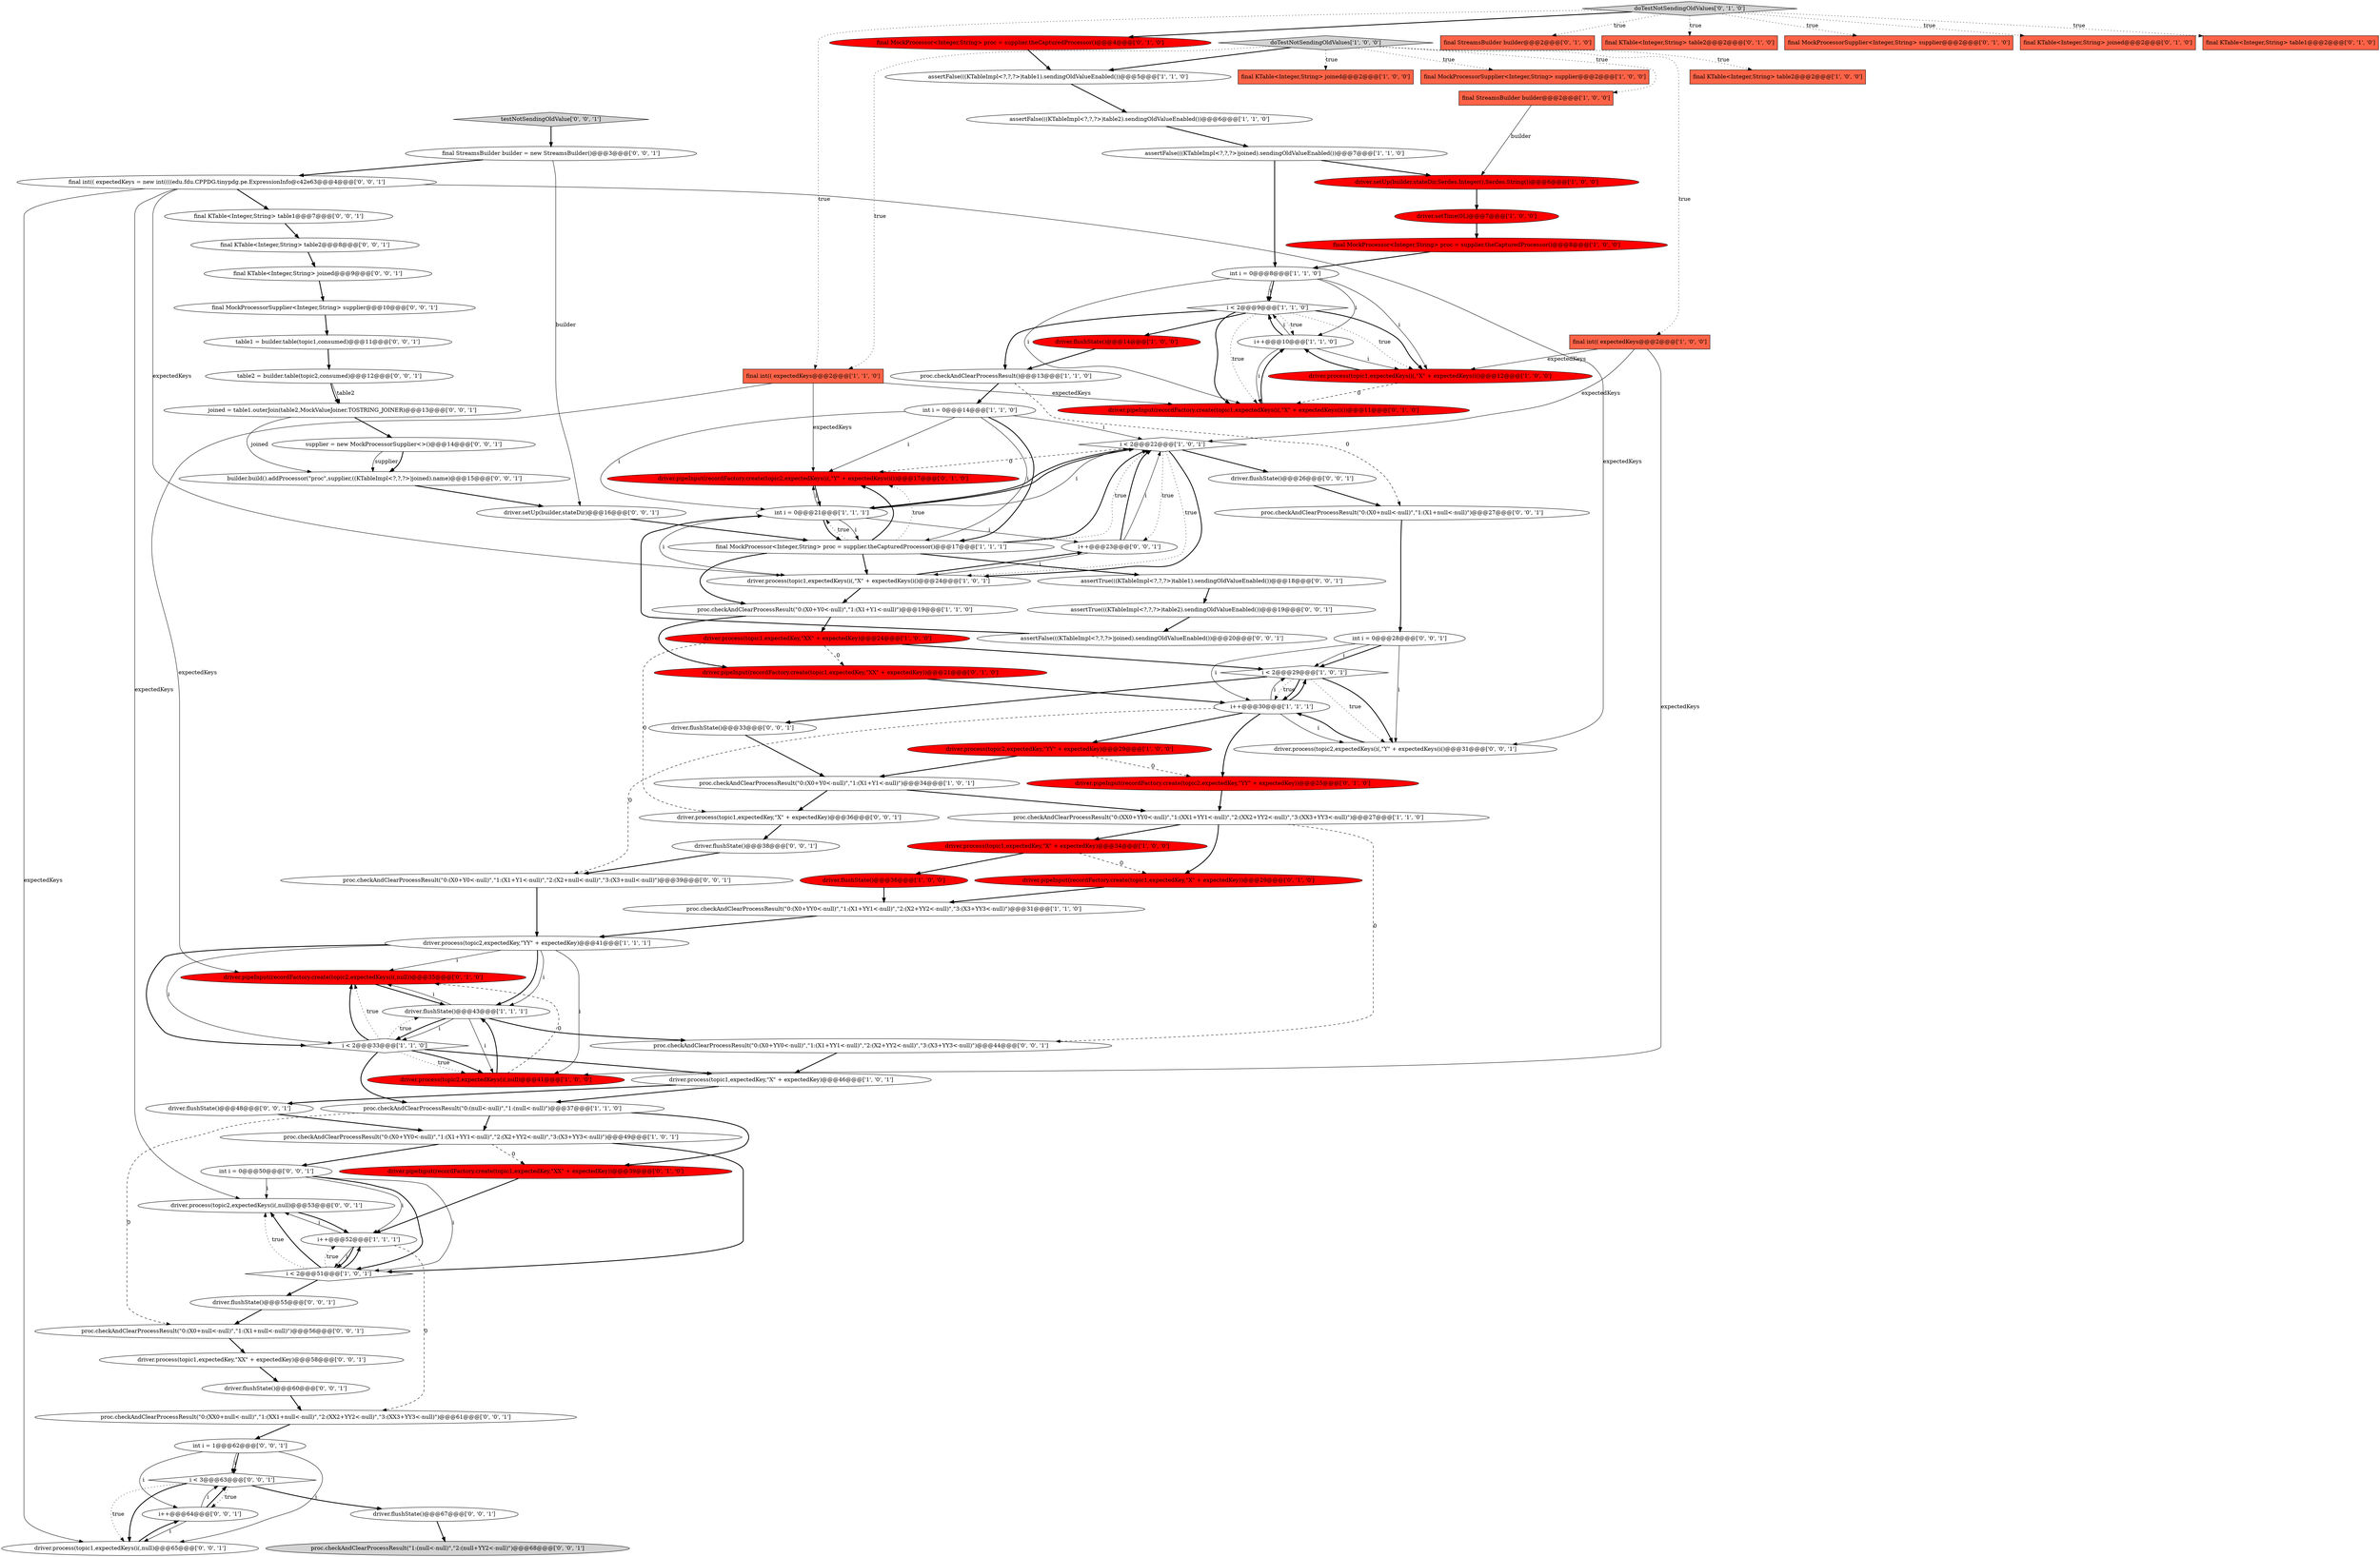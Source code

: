 digraph {
10 [style = filled, label = "doTestNotSendingOldValues['1', '0', '0']", fillcolor = lightgray, shape = diamond image = "AAA0AAABBB1BBB"];
75 [style = filled, label = "i++@@@23@@@['0', '0', '1']", fillcolor = white, shape = ellipse image = "AAA0AAABBB3BBB"];
29 [style = filled, label = "proc.checkAndClearProcessResult()@@@13@@@['1', '1', '0']", fillcolor = white, shape = ellipse image = "AAA0AAABBB1BBB"];
6 [style = filled, label = "proc.checkAndClearProcessResult(\"0:(XX0+YY0<-null)\",\"1:(XX1+YY1<-null)\",\"2:(XX2+YY2<-null)\",\"3:(XX3+YY3<-null)\")@@@27@@@['1', '1', '0']", fillcolor = white, shape = ellipse image = "AAA0AAABBB1BBB"];
89 [style = filled, label = "driver.flushState()@@@33@@@['0', '0', '1']", fillcolor = white, shape = ellipse image = "AAA0AAABBB3BBB"];
41 [style = filled, label = "driver.process(topic1,expectedKey,\"X\" + expectedKey)@@@46@@@['1', '0', '1']", fillcolor = white, shape = ellipse image = "AAA0AAABBB1BBB"];
64 [style = filled, label = "driver.flushState()@@@55@@@['0', '0', '1']", fillcolor = white, shape = ellipse image = "AAA0AAABBB3BBB"];
0 [style = filled, label = "final KTable<Integer,String> table2@@@2@@@['1', '0', '0']", fillcolor = tomato, shape = box image = "AAA0AAABBB1BBB"];
74 [style = filled, label = "driver.setUp(builder,stateDir)@@@16@@@['0', '0', '1']", fillcolor = white, shape = ellipse image = "AAA0AAABBB3BBB"];
11 [style = filled, label = "driver.flushState()@@@14@@@['1', '0', '0']", fillcolor = red, shape = ellipse image = "AAA1AAABBB1BBB"];
45 [style = filled, label = "final MockProcessor<Integer,String> proc = supplier.theCapturedProcessor()@@@4@@@['0', '1', '0']", fillcolor = red, shape = ellipse image = "AAA1AAABBB2BBB"];
60 [style = filled, label = "driver.flushState()@@@26@@@['0', '0', '1']", fillcolor = white, shape = ellipse image = "AAA0AAABBB3BBB"];
63 [style = filled, label = "driver.flushState()@@@48@@@['0', '0', '1']", fillcolor = white, shape = ellipse image = "AAA0AAABBB3BBB"];
69 [style = filled, label = "supplier = new MockProcessorSupplier<>()@@@14@@@['0', '0', '1']", fillcolor = white, shape = ellipse image = "AAA0AAABBB3BBB"];
83 [style = filled, label = "proc.checkAndClearProcessResult(\"0:(X0+null<-null)\",\"1:(X1+null<-null)\")@@@56@@@['0', '0', '1']", fillcolor = white, shape = ellipse image = "AAA0AAABBB3BBB"];
27 [style = filled, label = "driver.process(topic2,expectedKey,\"YY\" + expectedKey)@@@41@@@['1', '1', '1']", fillcolor = white, shape = ellipse image = "AAA0AAABBB1BBB"];
4 [style = filled, label = "i < 2@@@9@@@['1', '1', '0']", fillcolor = white, shape = diamond image = "AAA0AAABBB1BBB"];
34 [style = filled, label = "proc.checkAndClearProcessResult(\"0:(X0+Y0<-null)\",\"1:(X1+Y1<-null)\")@@@34@@@['1', '0', '1']", fillcolor = white, shape = ellipse image = "AAA0AAABBB1BBB"];
36 [style = filled, label = "final StreamsBuilder builder@@@2@@@['1', '0', '0']", fillcolor = tomato, shape = box image = "AAA0AAABBB1BBB"];
67 [style = filled, label = "testNotSendingOldValue['0', '0', '1']", fillcolor = lightgray, shape = diamond image = "AAA0AAABBB3BBB"];
76 [style = filled, label = "proc.checkAndClearProcessResult(\"0:(X0+Y0<-null)\",\"1:(X1+Y1<-null)\",\"2:(X2+null<-null)\",\"3:(X3+null<-null)\")@@@39@@@['0', '0', '1']", fillcolor = white, shape = ellipse image = "AAA0AAABBB3BBB"];
93 [style = filled, label = "final KTable<Integer,String> table1@@@7@@@['0', '0', '1']", fillcolor = white, shape = ellipse image = "AAA0AAABBB3BBB"];
71 [style = filled, label = "int i = 1@@@62@@@['0', '0', '1']", fillcolor = white, shape = ellipse image = "AAA0AAABBB3BBB"];
54 [style = filled, label = "driver.pipeInput(recordFactory.create(topic1,expectedKey,\"X\" + expectedKey))@@@29@@@['0', '1', '0']", fillcolor = red, shape = ellipse image = "AAA1AAABBB2BBB"];
40 [style = filled, label = "driver.process(topic2,expectedKey,\"YY\" + expectedKey)@@@29@@@['1', '0', '0']", fillcolor = red, shape = ellipse image = "AAA1AAABBB1BBB"];
26 [style = filled, label = "i < 2@@@22@@@['1', '0', '1']", fillcolor = white, shape = diamond image = "AAA0AAABBB1BBB"];
79 [style = filled, label = "driver.process(topic1,expectedKey,\"XX\" + expectedKey)@@@58@@@['0', '0', '1']", fillcolor = white, shape = ellipse image = "AAA0AAABBB3BBB"];
92 [style = filled, label = "i < 3@@@63@@@['0', '0', '1']", fillcolor = white, shape = diamond image = "AAA0AAABBB3BBB"];
13 [style = filled, label = "driver.process(topic1,expectedKey,\"XX\" + expectedKey)@@@24@@@['1', '0', '0']", fillcolor = red, shape = ellipse image = "AAA1AAABBB1BBB"];
87 [style = filled, label = "table1 = builder.table(topic1,consumed)@@@11@@@['0', '0', '1']", fillcolor = white, shape = ellipse image = "AAA0AAABBB3BBB"];
70 [style = filled, label = "driver.flushState()@@@60@@@['0', '0', '1']", fillcolor = white, shape = ellipse image = "AAA0AAABBB3BBB"];
96 [style = filled, label = "final KTable<Integer,String> table2@@@8@@@['0', '0', '1']", fillcolor = white, shape = ellipse image = "AAA0AAABBB3BBB"];
84 [style = filled, label = "builder.build().addProcessor(\"proc\",supplier,((KTableImpl<?,?,?>)joined).name)@@@15@@@['0', '0', '1']", fillcolor = white, shape = ellipse image = "AAA0AAABBB3BBB"];
49 [style = filled, label = "driver.pipeInput(recordFactory.create(topic2,expectedKeys(i(,null))@@@35@@@['0', '1', '0']", fillcolor = red, shape = ellipse image = "AAA1AAABBB2BBB"];
57 [style = filled, label = "driver.process(topic2,expectedKeys(i(,null)@@@53@@@['0', '0', '1']", fillcolor = white, shape = ellipse image = "AAA0AAABBB3BBB"];
58 [style = filled, label = "proc.checkAndClearProcessResult(\"0:(X0+YY0<-null)\",\"1:(X1+YY1<-null)\",\"2:(X2+YY2<-null)\",\"3:(X3+YY3<-null)\")@@@44@@@['0', '0', '1']", fillcolor = white, shape = ellipse image = "AAA0AAABBB3BBB"];
47 [style = filled, label = "driver.pipeInput(recordFactory.create(topic2,expectedKeys(i(,\"Y\" + expectedKeys(i())@@@17@@@['0', '1', '0']", fillcolor = red, shape = ellipse image = "AAA1AAABBB2BBB"];
46 [style = filled, label = "final StreamsBuilder builder@@@2@@@['0', '1', '0']", fillcolor = tomato, shape = box image = "AAA0AAABBB2BBB"];
25 [style = filled, label = "i < 2@@@33@@@['1', '1', '0']", fillcolor = white, shape = diamond image = "AAA0AAABBB1BBB"];
1 [style = filled, label = "i++@@@10@@@['1', '1', '0']", fillcolor = white, shape = ellipse image = "AAA0AAABBB1BBB"];
53 [style = filled, label = "driver.pipeInput(recordFactory.create(topic1,expectedKeys(i(,\"X\" + expectedKeys(i())@@@11@@@['0', '1', '0']", fillcolor = red, shape = ellipse image = "AAA1AAABBB2BBB"];
15 [style = filled, label = "driver.setTime(0L)@@@7@@@['1', '0', '0']", fillcolor = red, shape = ellipse image = "AAA1AAABBB1BBB"];
7 [style = filled, label = "assertFalse(((KTableImpl<?,?,?>)table1).sendingOldValueEnabled())@@@5@@@['1', '1', '0']", fillcolor = white, shape = ellipse image = "AAA0AAABBB1BBB"];
19 [style = filled, label = "i < 2@@@29@@@['1', '0', '1']", fillcolor = white, shape = diamond image = "AAA0AAABBB1BBB"];
51 [style = filled, label = "final KTable<Integer,String> table2@@@2@@@['0', '1', '0']", fillcolor = tomato, shape = box image = "AAA0AAABBB2BBB"];
39 [style = filled, label = "final MockProcessor<Integer,String> proc = supplier.theCapturedProcessor()@@@17@@@['1', '1', '1']", fillcolor = white, shape = ellipse image = "AAA0AAABBB1BBB"];
35 [style = filled, label = "final MockProcessor<Integer,String> proc = supplier.theCapturedProcessor()@@@8@@@['1', '0', '0']", fillcolor = red, shape = ellipse image = "AAA1AAABBB1BBB"];
59 [style = filled, label = "int i = 0@@@50@@@['0', '0', '1']", fillcolor = white, shape = ellipse image = "AAA0AAABBB3BBB"];
73 [style = filled, label = "final StreamsBuilder builder = new StreamsBuilder()@@@3@@@['0', '0', '1']", fillcolor = white, shape = ellipse image = "AAA0AAABBB3BBB"];
42 [style = filled, label = "proc.checkAndClearProcessResult(\"0:(X0+Y0<-null)\",\"1:(X1+Y1<-null)\")@@@19@@@['1', '1', '0']", fillcolor = white, shape = ellipse image = "AAA0AAABBB1BBB"];
24 [style = filled, label = "assertFalse(((KTableImpl<?,?,?>)table2).sendingOldValueEnabled())@@@6@@@['1', '1', '0']", fillcolor = white, shape = ellipse image = "AAA0AAABBB1BBB"];
23 [style = filled, label = "final int(( expectedKeys@@@2@@@['1', '0', '0']", fillcolor = tomato, shape = box image = "AAA0AAABBB1BBB"];
91 [style = filled, label = "final MockProcessorSupplier<Integer,String> supplier@@@10@@@['0', '0', '1']", fillcolor = white, shape = ellipse image = "AAA0AAABBB3BBB"];
22 [style = filled, label = "driver.flushState()@@@43@@@['1', '1', '1']", fillcolor = white, shape = ellipse image = "AAA0AAABBB1BBB"];
48 [style = filled, label = "final MockProcessorSupplier<Integer,String> supplier@@@2@@@['0', '1', '0']", fillcolor = tomato, shape = box image = "AAA0AAABBB2BBB"];
2 [style = filled, label = "final KTable<Integer,String> joined@@@2@@@['1', '0', '0']", fillcolor = tomato, shape = box image = "AAA0AAABBB1BBB"];
21 [style = filled, label = "proc.checkAndClearProcessResult(\"0:(X0+YY0<-null)\",\"1:(X1+YY1<-null)\",\"2:(X2+YY2<-null)\",\"3:(X3+YY3<-null)\")@@@31@@@['1', '1', '0']", fillcolor = white, shape = ellipse image = "AAA0AAABBB1BBB"];
52 [style = filled, label = "doTestNotSendingOldValues['0', '1', '0']", fillcolor = lightgray, shape = diamond image = "AAA0AAABBB2BBB"];
68 [style = filled, label = "final KTable<Integer,String> joined@@@9@@@['0', '0', '1']", fillcolor = white, shape = ellipse image = "AAA0AAABBB3BBB"];
86 [style = filled, label = "i++@@@64@@@['0', '0', '1']", fillcolor = white, shape = ellipse image = "AAA0AAABBB3BBB"];
81 [style = filled, label = "final int(( expectedKeys = new int((((edu.fdu.CPPDG.tinypdg.pe.ExpressionInfo@c42e63@@@4@@@['0', '0', '1']", fillcolor = white, shape = ellipse image = "AAA0AAABBB3BBB"];
65 [style = filled, label = "driver.process(topic1,expectedKeys(i(,null)@@@65@@@['0', '0', '1']", fillcolor = white, shape = ellipse image = "AAA0AAABBB3BBB"];
9 [style = filled, label = "int i = 0@@@21@@@['1', '1', '1']", fillcolor = white, shape = ellipse image = "AAA0AAABBB1BBB"];
95 [style = filled, label = "proc.checkAndClearProcessResult(\"0:(XX0+null<-null)\",\"1:(XX1+null<-null)\",\"2:(XX2+YY2<-null)\",\"3:(XX3+YY3<-null)\")@@@61@@@['0', '0', '1']", fillcolor = white, shape = ellipse image = "AAA0AAABBB3BBB"];
31 [style = filled, label = "i++@@@30@@@['1', '1', '1']", fillcolor = white, shape = ellipse image = "AAA0AAABBB1BBB"];
32 [style = filled, label = "driver.flushState()@@@36@@@['1', '0', '0']", fillcolor = red, shape = ellipse image = "AAA1AAABBB1BBB"];
14 [style = filled, label = "final MockProcessorSupplier<Integer,String> supplier@@@2@@@['1', '0', '0']", fillcolor = tomato, shape = box image = "AAA0AAABBB1BBB"];
38 [style = filled, label = "i < 2@@@51@@@['1', '0', '1']", fillcolor = white, shape = diamond image = "AAA0AAABBB1BBB"];
16 [style = filled, label = "proc.checkAndClearProcessResult(\"0:(X0+YY0<-null)\",\"1:(X1+YY1<-null)\",\"2:(X2+YY2<-null)\",\"3:(X3+YY3<-null)\")@@@49@@@['1', '0', '1']", fillcolor = white, shape = ellipse image = "AAA0AAABBB1BBB"];
78 [style = filled, label = "proc.checkAndClearProcessResult(\"0:(X0+null<-null)\",\"1:(X1+null<-null)\")@@@27@@@['0', '0', '1']", fillcolor = white, shape = ellipse image = "AAA0AAABBB3BBB"];
17 [style = filled, label = "driver.process(topic1,expectedKey,\"X\" + expectedKey)@@@34@@@['1', '0', '0']", fillcolor = red, shape = ellipse image = "AAA1AAABBB1BBB"];
3 [style = filled, label = "int i = 0@@@8@@@['1', '1', '0']", fillcolor = white, shape = ellipse image = "AAA0AAABBB1BBB"];
56 [style = filled, label = "driver.pipeInput(recordFactory.create(topic1,expectedKey,\"XX\" + expectedKey))@@@39@@@['0', '1', '0']", fillcolor = red, shape = ellipse image = "AAA1AAABBB2BBB"];
30 [style = filled, label = "int i = 0@@@14@@@['1', '1', '0']", fillcolor = white, shape = ellipse image = "AAA0AAABBB1BBB"];
5 [style = filled, label = "i++@@@52@@@['1', '1', '1']", fillcolor = white, shape = ellipse image = "AAA0AAABBB1BBB"];
80 [style = filled, label = "int i = 0@@@28@@@['0', '0', '1']", fillcolor = white, shape = ellipse image = "AAA0AAABBB3BBB"];
20 [style = filled, label = "proc.checkAndClearProcessResult(\"0:(null<-null)\",\"1:(null<-null)\")@@@37@@@['1', '1', '0']", fillcolor = white, shape = ellipse image = "AAA0AAABBB1BBB"];
8 [style = filled, label = "driver.process(topic2,expectedKeys(i(,null)@@@41@@@['1', '0', '0']", fillcolor = red, shape = ellipse image = "AAA1AAABBB1BBB"];
33 [style = filled, label = "driver.process(topic1,expectedKeys(i(,\"X\" + expectedKeys(i()@@@12@@@['1', '0', '0']", fillcolor = red, shape = ellipse image = "AAA1AAABBB1BBB"];
85 [style = filled, label = "assertTrue(((KTableImpl<?,?,?>)table1).sendingOldValueEnabled())@@@18@@@['0', '0', '1']", fillcolor = white, shape = ellipse image = "AAA0AAABBB3BBB"];
94 [style = filled, label = "assertFalse(((KTableImpl<?,?,?>)joined).sendingOldValueEnabled())@@@20@@@['0', '0', '1']", fillcolor = white, shape = ellipse image = "AAA0AAABBB3BBB"];
72 [style = filled, label = "proc.checkAndClearProcessResult(\"1:(null<-null)\",\"2:(null+YY2<-null)\")@@@68@@@['0', '0', '1']", fillcolor = lightgray, shape = ellipse image = "AAA0AAABBB3BBB"];
82 [style = filled, label = "driver.process(topic1,expectedKey,\"X\" + expectedKey)@@@36@@@['0', '0', '1']", fillcolor = white, shape = ellipse image = "AAA0AAABBB3BBB"];
66 [style = filled, label = "driver.process(topic2,expectedKeys(i(,\"Y\" + expectedKeys(i()@@@31@@@['0', '0', '1']", fillcolor = white, shape = ellipse image = "AAA0AAABBB3BBB"];
43 [style = filled, label = "driver.pipeInput(recordFactory.create(topic1,expectedKey,\"XX\" + expectedKey))@@@21@@@['0', '1', '0']", fillcolor = red, shape = ellipse image = "AAA1AAABBB2BBB"];
77 [style = filled, label = "driver.flushState()@@@38@@@['0', '0', '1']", fillcolor = white, shape = ellipse image = "AAA0AAABBB3BBB"];
90 [style = filled, label = "joined = table1.outerJoin(table2,MockValueJoiner.TOSTRING_JOINER)@@@13@@@['0', '0', '1']", fillcolor = white, shape = ellipse image = "AAA0AAABBB3BBB"];
61 [style = filled, label = "driver.flushState()@@@67@@@['0', '0', '1']", fillcolor = white, shape = ellipse image = "AAA0AAABBB3BBB"];
88 [style = filled, label = "assertTrue(((KTableImpl<?,?,?>)table2).sendingOldValueEnabled())@@@19@@@['0', '0', '1']", fillcolor = white, shape = ellipse image = "AAA0AAABBB3BBB"];
12 [style = filled, label = "assertFalse(((KTableImpl<?,?,?>)joined).sendingOldValueEnabled())@@@7@@@['1', '1', '0']", fillcolor = white, shape = ellipse image = "AAA0AAABBB1BBB"];
37 [style = filled, label = "final int(( expectedKeys@@@2@@@['1', '1', '0']", fillcolor = tomato, shape = box image = "AAA0AAABBB1BBB"];
44 [style = filled, label = "final KTable<Integer,String> joined@@@2@@@['0', '1', '0']", fillcolor = tomato, shape = box image = "AAA0AAABBB2BBB"];
18 [style = filled, label = "driver.process(topic1,expectedKeys(i(,\"X\" + expectedKeys(i()@@@24@@@['1', '0', '1']", fillcolor = white, shape = ellipse image = "AAA0AAABBB1BBB"];
55 [style = filled, label = "driver.pipeInput(recordFactory.create(topic2,expectedKey,\"YY\" + expectedKey))@@@25@@@['0', '1', '0']", fillcolor = red, shape = ellipse image = "AAA1AAABBB2BBB"];
28 [style = filled, label = "driver.setUp(builder,stateDir,Serdes.Integer(),Serdes.String())@@@6@@@['1', '0', '0']", fillcolor = red, shape = ellipse image = "AAA1AAABBB1BBB"];
50 [style = filled, label = "final KTable<Integer,String> table1@@@2@@@['0', '1', '0']", fillcolor = tomato, shape = box image = "AAA0AAABBB2BBB"];
62 [style = filled, label = "table2 = builder.table(topic2,consumed)@@@12@@@['0', '0', '1']", fillcolor = white, shape = ellipse image = "AAA0AAABBB3BBB"];
38->64 [style = bold, label=""];
25->49 [style = bold, label=""];
47->9 [style = bold, label=""];
92->86 [style = dotted, label="true"];
23->26 [style = solid, label="expectedKeys"];
76->27 [style = bold, label=""];
29->30 [style = bold, label=""];
4->53 [style = bold, label=""];
4->1 [style = dotted, label="true"];
31->19 [style = solid, label="i"];
9->26 [style = solid, label="i"];
80->31 [style = solid, label="i"];
22->25 [style = solid, label="i"];
87->62 [style = bold, label=""];
68->91 [style = bold, label=""];
9->47 [style = solid, label="i"];
11->29 [style = bold, label=""];
26->9 [style = bold, label=""];
52->37 [style = dotted, label="true"];
39->47 [style = dotted, label="true"];
52->51 [style = dotted, label="true"];
90->84 [style = solid, label="joined"];
13->82 [style = dashed, label="0"];
52->44 [style = dotted, label="true"];
41->20 [style = bold, label=""];
3->4 [style = bold, label=""];
5->38 [style = bold, label=""];
4->33 [style = dotted, label="true"];
4->53 [style = dotted, label="true"];
29->78 [style = dashed, label="0"];
45->7 [style = bold, label=""];
49->22 [style = bold, label=""];
3->4 [style = solid, label="i"];
27->49 [style = solid, label="i"];
39->18 [style = bold, label=""];
9->26 [style = bold, label=""];
60->78 [style = bold, label=""];
26->60 [style = bold, label=""];
20->16 [style = bold, label=""];
31->66 [style = solid, label="i"];
52->46 [style = dotted, label="true"];
78->80 [style = bold, label=""];
71->86 [style = solid, label="i"];
62->90 [style = solid, label="table2"];
66->31 [style = bold, label=""];
80->66 [style = solid, label="i"];
31->40 [style = bold, label=""];
52->48 [style = dotted, label="true"];
39->47 [style = bold, label=""];
40->55 [style = dashed, label="0"];
81->18 [style = solid, label="expectedKeys"];
59->38 [style = solid, label="i"];
27->25 [style = bold, label=""];
38->5 [style = dotted, label="true"];
26->75 [style = dotted, label="true"];
71->92 [style = bold, label=""];
81->57 [style = solid, label="expectedKeys"];
22->25 [style = bold, label=""];
1->4 [style = bold, label=""];
93->96 [style = bold, label=""];
96->68 [style = bold, label=""];
39->9 [style = dotted, label="true"];
9->39 [style = bold, label=""];
33->53 [style = dashed, label="0"];
17->54 [style = dashed, label="0"];
12->28 [style = bold, label=""];
6->54 [style = bold, label=""];
39->26 [style = dotted, label="true"];
26->47 [style = dashed, label="0"];
52->45 [style = bold, label=""];
40->34 [style = bold, label=""];
67->73 [style = bold, label=""];
5->57 [style = solid, label="i"];
27->22 [style = bold, label=""];
10->7 [style = bold, label=""];
71->92 [style = solid, label="i"];
39->26 [style = bold, label=""];
15->35 [style = bold, label=""];
38->57 [style = bold, label=""];
8->22 [style = bold, label=""];
23->33 [style = solid, label="expectedKeys"];
31->76 [style = dashed, label="0"];
25->49 [style = dotted, label="true"];
7->24 [style = bold, label=""];
30->9 [style = solid, label="i"];
9->39 [style = solid, label="i"];
10->23 [style = dotted, label="true"];
59->57 [style = solid, label="i"];
39->85 [style = bold, label=""];
23->8 [style = solid, label="expectedKeys"];
37->49 [style = solid, label="expectedKeys"];
81->66 [style = solid, label="expectedKeys"];
85->88 [style = bold, label=""];
94->9 [style = bold, label=""];
57->5 [style = bold, label=""];
10->0 [style = dotted, label="true"];
92->61 [style = bold, label=""];
26->18 [style = dotted, label="true"];
34->82 [style = bold, label=""];
73->81 [style = bold, label=""];
63->16 [style = bold, label=""];
39->42 [style = bold, label=""];
91->87 [style = bold, label=""];
70->95 [style = bold, label=""];
9->18 [style = solid, label="i"];
61->72 [style = bold, label=""];
25->8 [style = dotted, label="true"];
62->90 [style = bold, label=""];
83->79 [style = bold, label=""];
6->17 [style = bold, label=""];
38->5 [style = bold, label=""];
24->12 [style = bold, label=""];
38->57 [style = dotted, label="true"];
37->47 [style = solid, label="expectedKeys"];
13->43 [style = dashed, label="0"];
6->58 [style = dashed, label="0"];
35->3 [style = bold, label=""];
21->27 [style = bold, label=""];
27->22 [style = solid, label="i"];
89->34 [style = bold, label=""];
25->41 [style = bold, label=""];
82->77 [style = bold, label=""];
95->71 [style = bold, label=""];
56->5 [style = bold, label=""];
9->75 [style = solid, label="i"];
75->26 [style = bold, label=""];
20->83 [style = dashed, label="0"];
86->65 [style = solid, label="i"];
86->92 [style = solid, label="i"];
4->29 [style = bold, label=""];
1->4 [style = solid, label="i"];
22->49 [style = solid, label="i"];
84->74 [style = bold, label=""];
4->33 [style = bold, label=""];
27->8 [style = solid, label="i"];
52->50 [style = dotted, label="true"];
5->95 [style = dashed, label="0"];
25->20 [style = bold, label=""];
13->19 [style = bold, label=""];
18->75 [style = bold, label=""];
19->66 [style = dotted, label="true"];
19->66 [style = bold, label=""];
22->58 [style = bold, label=""];
10->2 [style = dotted, label="true"];
16->59 [style = bold, label=""];
3->33 [style = solid, label="i"];
8->49 [style = dashed, label="0"];
80->19 [style = bold, label=""];
30->47 [style = solid, label="i"];
55->6 [style = bold, label=""];
54->21 [style = bold, label=""];
53->1 [style = bold, label=""];
12->3 [style = bold, label=""];
92->65 [style = dotted, label="true"];
69->84 [style = solid, label="supplier"];
27->25 [style = solid, label="i"];
74->39 [style = bold, label=""];
10->37 [style = dotted, label="true"];
31->19 [style = bold, label=""];
19->31 [style = dotted, label="true"];
90->69 [style = bold, label=""];
69->84 [style = bold, label=""];
30->39 [style = solid, label="i"];
71->65 [style = solid, label="i"];
43->31 [style = bold, label=""];
19->89 [style = bold, label=""];
80->19 [style = solid, label="i"];
65->86 [style = bold, label=""];
75->26 [style = solid, label="i"];
42->13 [style = bold, label=""];
32->21 [style = bold, label=""];
28->15 [style = bold, label=""];
42->43 [style = bold, label=""];
20->56 [style = bold, label=""];
37->53 [style = solid, label="expectedKeys"];
19->31 [style = bold, label=""];
30->26 [style = solid, label="i"];
1->53 [style = solid, label="i"];
5->38 [style = solid, label="i"];
59->38 [style = bold, label=""];
3->1 [style = solid, label="i"];
33->1 [style = bold, label=""];
36->28 [style = solid, label="builder"];
17->32 [style = bold, label=""];
3->53 [style = solid, label="i"];
81->93 [style = bold, label=""];
58->41 [style = bold, label=""];
1->33 [style = solid, label="i"];
10->14 [style = dotted, label="true"];
59->5 [style = solid, label="i"];
86->92 [style = bold, label=""];
10->36 [style = dotted, label="true"];
79->70 [style = bold, label=""];
16->56 [style = dashed, label="0"];
88->94 [style = bold, label=""];
77->76 [style = bold, label=""];
31->55 [style = bold, label=""];
34->6 [style = bold, label=""];
92->65 [style = bold, label=""];
25->22 [style = dotted, label="true"];
81->65 [style = solid, label="expectedKeys"];
30->39 [style = bold, label=""];
25->8 [style = bold, label=""];
64->83 [style = bold, label=""];
4->11 [style = bold, label=""];
73->74 [style = solid, label="builder"];
22->8 [style = solid, label="i"];
41->63 [style = bold, label=""];
16->38 [style = bold, label=""];
75->18 [style = solid, label="i"];
26->18 [style = bold, label=""];
18->42 [style = bold, label=""];
}
